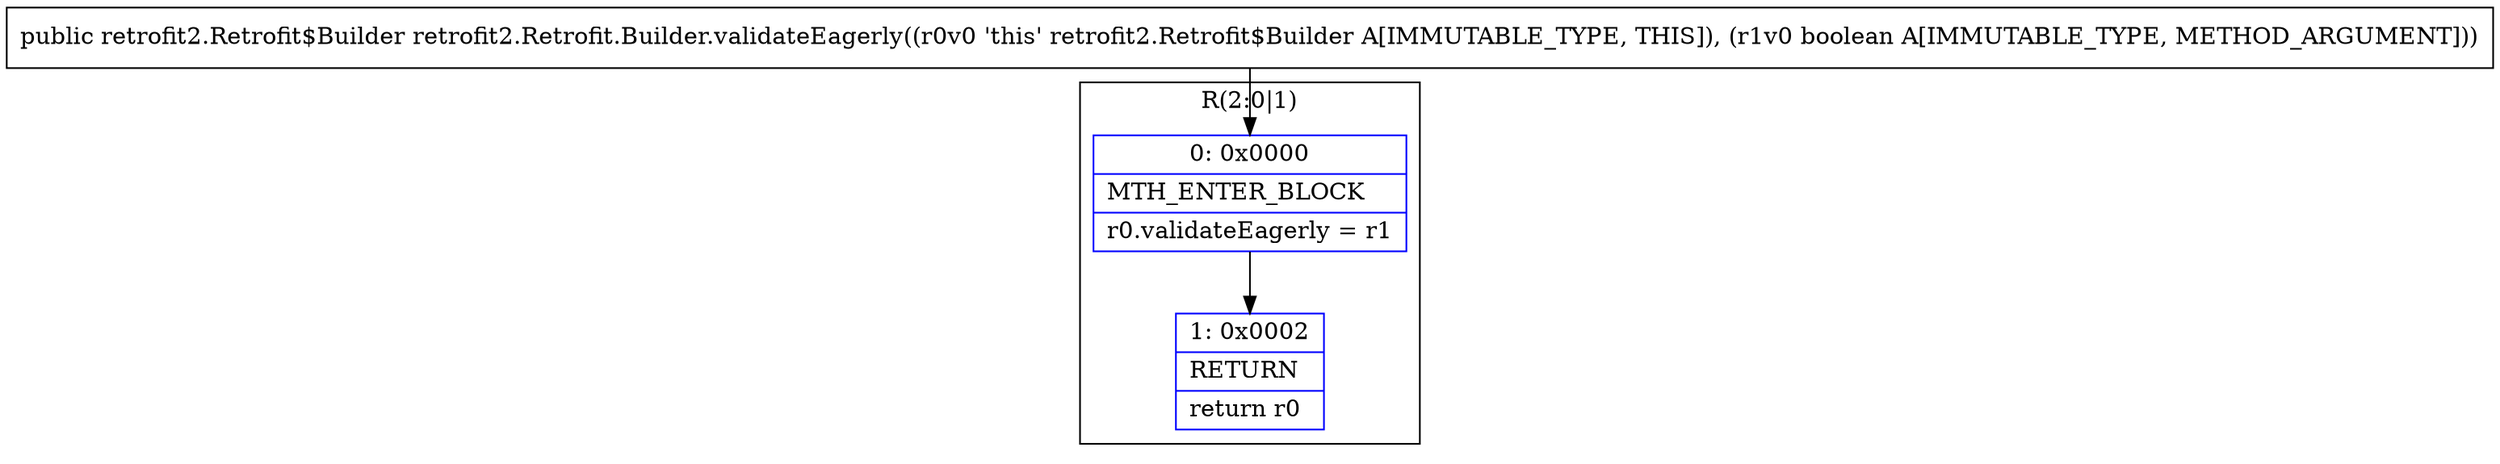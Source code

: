 digraph "CFG forretrofit2.Retrofit.Builder.validateEagerly(Z)Lretrofit2\/Retrofit$Builder;" {
subgraph cluster_Region_2046497274 {
label = "R(2:0|1)";
node [shape=record,color=blue];
Node_0 [shape=record,label="{0\:\ 0x0000|MTH_ENTER_BLOCK\l|r0.validateEagerly = r1\l}"];
Node_1 [shape=record,label="{1\:\ 0x0002|RETURN\l|return r0\l}"];
}
MethodNode[shape=record,label="{public retrofit2.Retrofit$Builder retrofit2.Retrofit.Builder.validateEagerly((r0v0 'this' retrofit2.Retrofit$Builder A[IMMUTABLE_TYPE, THIS]), (r1v0 boolean A[IMMUTABLE_TYPE, METHOD_ARGUMENT])) }"];
MethodNode -> Node_0;
Node_0 -> Node_1;
}

